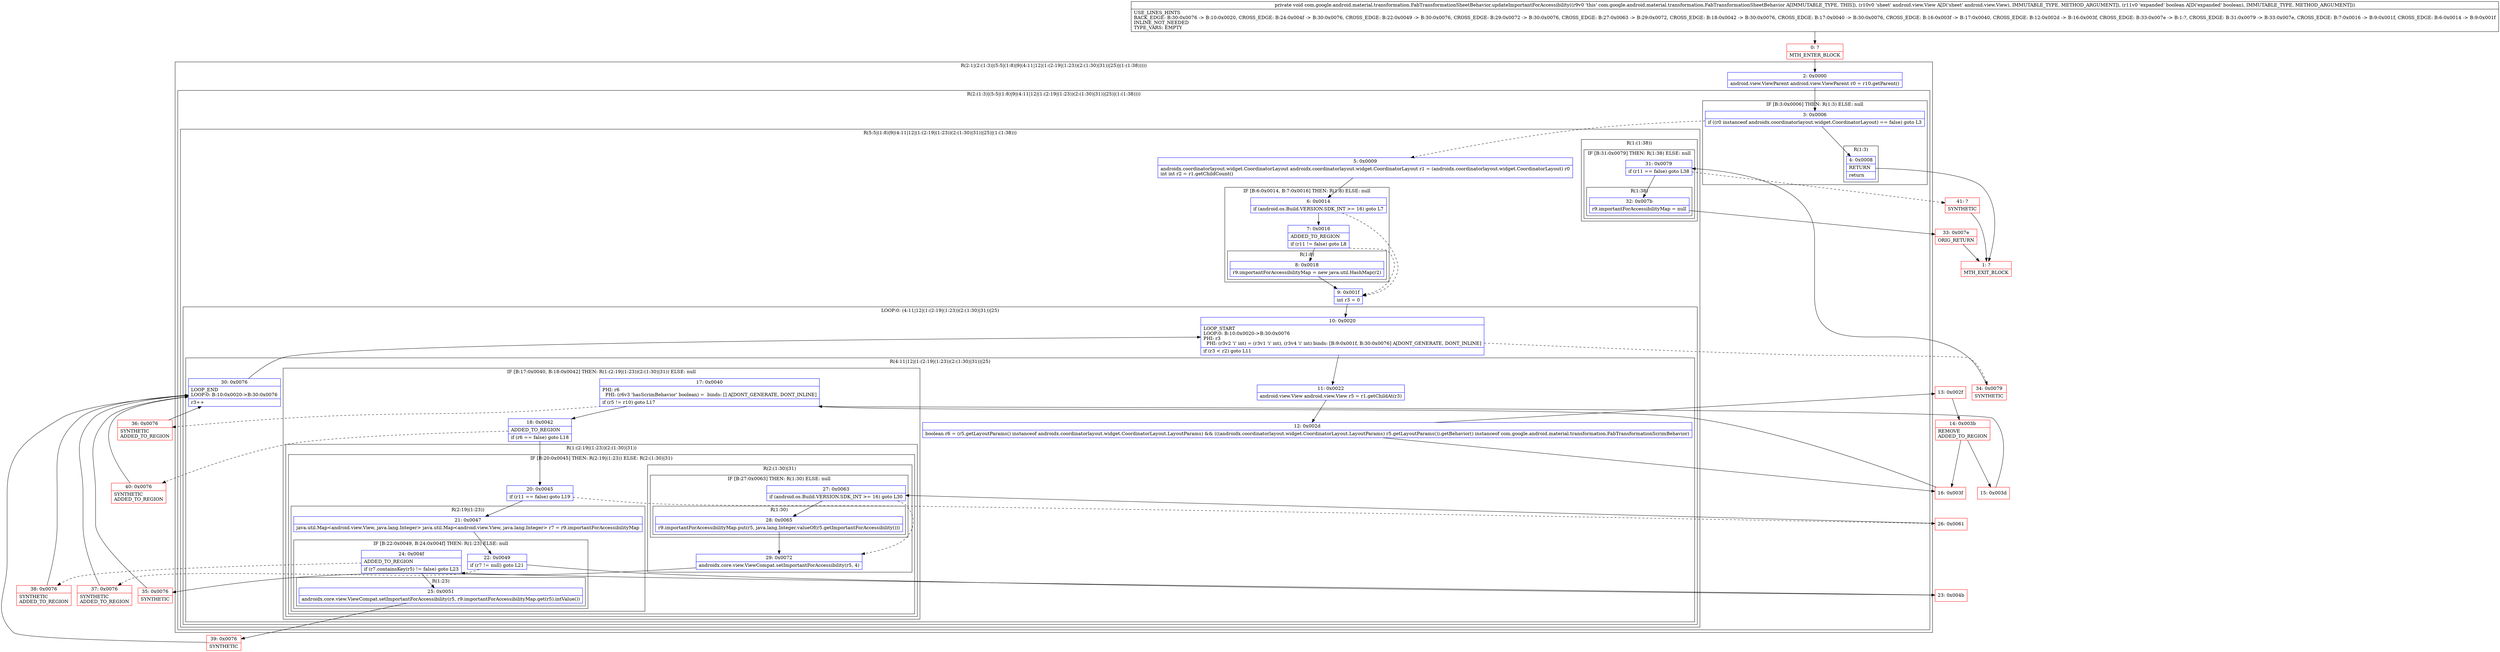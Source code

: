 digraph "CFG forcom.google.android.material.transformation.FabTransformationSheetBehavior.updateImportantForAccessibility(Landroid\/view\/View;Z)V" {
subgraph cluster_Region_1775271447 {
label = "R(2:1|(2:(1:3)|(5:5|(1:8)|9|(4:11|12|(1:(2:19|(1:23))(2:(1:30)|31))|25)|(1:(1:38)))))";
node [shape=record,color=blue];
Node_2 [shape=record,label="{2\:\ 0x0000|android.view.ViewParent android.view.ViewParent r0 = r10.getParent()\l}"];
subgraph cluster_Region_204154185 {
label = "R(2:(1:3)|(5:5|(1:8)|9|(4:11|12|(1:(2:19|(1:23))(2:(1:30)|31))|25)|(1:(1:38))))";
node [shape=record,color=blue];
subgraph cluster_IfRegion_1286008466 {
label = "IF [B:3:0x0006] THEN: R(1:3) ELSE: null";
node [shape=record,color=blue];
Node_3 [shape=record,label="{3\:\ 0x0006|if ((r0 instanceof androidx.coordinatorlayout.widget.CoordinatorLayout) == false) goto L3\l}"];
subgraph cluster_Region_1561258973 {
label = "R(1:3)";
node [shape=record,color=blue];
Node_4 [shape=record,label="{4\:\ 0x0008|RETURN\l|return\l}"];
}
}
subgraph cluster_Region_1299890542 {
label = "R(5:5|(1:8)|9|(4:11|12|(1:(2:19|(1:23))(2:(1:30)|31))|25)|(1:(1:38)))";
node [shape=record,color=blue];
Node_5 [shape=record,label="{5\:\ 0x0009|androidx.coordinatorlayout.widget.CoordinatorLayout androidx.coordinatorlayout.widget.CoordinatorLayout r1 = (androidx.coordinatorlayout.widget.CoordinatorLayout) r0\lint int r2 = r1.getChildCount()\l}"];
subgraph cluster_IfRegion_1437348306 {
label = "IF [B:6:0x0014, B:7:0x0016] THEN: R(1:8) ELSE: null";
node [shape=record,color=blue];
Node_6 [shape=record,label="{6\:\ 0x0014|if (android.os.Build.VERSION.SDK_INT \>= 16) goto L7\l}"];
Node_7 [shape=record,label="{7\:\ 0x0016|ADDED_TO_REGION\l|if (r11 != false) goto L8\l}"];
subgraph cluster_Region_905549047 {
label = "R(1:8)";
node [shape=record,color=blue];
Node_8 [shape=record,label="{8\:\ 0x0018|r9.importantForAccessibilityMap = new java.util.HashMap(r2)\l}"];
}
}
Node_9 [shape=record,label="{9\:\ 0x001f|int r3 = 0\l}"];
subgraph cluster_LoopRegion_1313881764 {
label = "LOOP:0: (4:11|12|(1:(2:19|(1:23))(2:(1:30)|31))|25)";
node [shape=record,color=blue];
Node_10 [shape=record,label="{10\:\ 0x0020|LOOP_START\lLOOP:0: B:10:0x0020\-\>B:30:0x0076\lPHI: r3 \l  PHI: (r3v2 'i' int) = (r3v1 'i' int), (r3v4 'i' int) binds: [B:9:0x001f, B:30:0x0076] A[DONT_GENERATE, DONT_INLINE]\l|if (r3 \< r2) goto L11\l}"];
subgraph cluster_Region_1605597648 {
label = "R(4:11|12|(1:(2:19|(1:23))(2:(1:30)|31))|25)";
node [shape=record,color=blue];
Node_11 [shape=record,label="{11\:\ 0x0022|android.view.View android.view.View r5 = r1.getChildAt(r3)\l}"];
Node_12 [shape=record,label="{12\:\ 0x002d|boolean r6 = (r5.getLayoutParams() instanceof androidx.coordinatorlayout.widget.CoordinatorLayout.LayoutParams) && (((androidx.coordinatorlayout.widget.CoordinatorLayout.LayoutParams) r5.getLayoutParams()).getBehavior() instanceof com.google.android.material.transformation.FabTransformationScrimBehavior)\l}"];
subgraph cluster_IfRegion_1438316465 {
label = "IF [B:17:0x0040, B:18:0x0042] THEN: R(1:(2:19|(1:23))(2:(1:30)|31)) ELSE: null";
node [shape=record,color=blue];
Node_17 [shape=record,label="{17\:\ 0x0040|PHI: r6 \l  PHI: (r6v3 'hasScrimBehavior' boolean) =  binds: [] A[DONT_GENERATE, DONT_INLINE]\l|if (r5 != r10) goto L17\l}"];
Node_18 [shape=record,label="{18\:\ 0x0042|ADDED_TO_REGION\l|if (r6 == false) goto L18\l}"];
subgraph cluster_Region_1711661809 {
label = "R(1:(2:19|(1:23))(2:(1:30)|31))";
node [shape=record,color=blue];
subgraph cluster_IfRegion_860983829 {
label = "IF [B:20:0x0045] THEN: R(2:19|(1:23)) ELSE: R(2:(1:30)|31)";
node [shape=record,color=blue];
Node_20 [shape=record,label="{20\:\ 0x0045|if (r11 == false) goto L19\l}"];
subgraph cluster_Region_797678794 {
label = "R(2:19|(1:23))";
node [shape=record,color=blue];
Node_21 [shape=record,label="{21\:\ 0x0047|java.util.Map\<android.view.View, java.lang.Integer\> java.util.Map\<android.view.View, java.lang.Integer\> r7 = r9.importantForAccessibilityMap\l}"];
subgraph cluster_IfRegion_285436207 {
label = "IF [B:22:0x0049, B:24:0x004f] THEN: R(1:23) ELSE: null";
node [shape=record,color=blue];
Node_22 [shape=record,label="{22\:\ 0x0049|if (r7 != null) goto L21\l}"];
Node_24 [shape=record,label="{24\:\ 0x004f|ADDED_TO_REGION\l|if (r7.containsKey(r5) != false) goto L23\l}"];
subgraph cluster_Region_1755584980 {
label = "R(1:23)";
node [shape=record,color=blue];
Node_25 [shape=record,label="{25\:\ 0x0051|androidx.core.view.ViewCompat.setImportantForAccessibility(r5, r9.importantForAccessibilityMap.get(r5).intValue())\l}"];
}
}
}
subgraph cluster_Region_634110797 {
label = "R(2:(1:30)|31)";
node [shape=record,color=blue];
subgraph cluster_IfRegion_430692257 {
label = "IF [B:27:0x0063] THEN: R(1:30) ELSE: null";
node [shape=record,color=blue];
Node_27 [shape=record,label="{27\:\ 0x0063|if (android.os.Build.VERSION.SDK_INT \>= 16) goto L30\l}"];
subgraph cluster_Region_667860858 {
label = "R(1:30)";
node [shape=record,color=blue];
Node_28 [shape=record,label="{28\:\ 0x0065|r9.importantForAccessibilityMap.put(r5, java.lang.Integer.valueOf(r5.getImportantForAccessibility()))\l}"];
}
}
Node_29 [shape=record,label="{29\:\ 0x0072|androidx.core.view.ViewCompat.setImportantForAccessibility(r5, 4)\l}"];
}
}
}
}
Node_30 [shape=record,label="{30\:\ 0x0076|LOOP_END\lLOOP:0: B:10:0x0020\-\>B:30:0x0076\l|r3++\l}"];
}
}
subgraph cluster_Region_767383527 {
label = "R(1:(1:38))";
node [shape=record,color=blue];
subgraph cluster_IfRegion_1684417227 {
label = "IF [B:31:0x0079] THEN: R(1:38) ELSE: null";
node [shape=record,color=blue];
Node_31 [shape=record,label="{31\:\ 0x0079|if (r11 == false) goto L38\l}"];
subgraph cluster_Region_1536740712 {
label = "R(1:38)";
node [shape=record,color=blue];
Node_32 [shape=record,label="{32\:\ 0x007b|r9.importantForAccessibilityMap = null\l}"];
}
}
}
}
}
}
Node_0 [shape=record,color=red,label="{0\:\ ?|MTH_ENTER_BLOCK\l}"];
Node_1 [shape=record,color=red,label="{1\:\ ?|MTH_EXIT_BLOCK\l}"];
Node_13 [shape=record,color=red,label="{13\:\ 0x002f}"];
Node_14 [shape=record,color=red,label="{14\:\ 0x003b|REMOVE\lADDED_TO_REGION\l}"];
Node_15 [shape=record,color=red,label="{15\:\ 0x003d}"];
Node_23 [shape=record,color=red,label="{23\:\ 0x004b}"];
Node_39 [shape=record,color=red,label="{39\:\ 0x0076|SYNTHETIC\l}"];
Node_38 [shape=record,color=red,label="{38\:\ 0x0076|SYNTHETIC\lADDED_TO_REGION\l}"];
Node_37 [shape=record,color=red,label="{37\:\ 0x0076|SYNTHETIC\lADDED_TO_REGION\l}"];
Node_26 [shape=record,color=red,label="{26\:\ 0x0061}"];
Node_35 [shape=record,color=red,label="{35\:\ 0x0076|SYNTHETIC\l}"];
Node_40 [shape=record,color=red,label="{40\:\ 0x0076|SYNTHETIC\lADDED_TO_REGION\l}"];
Node_36 [shape=record,color=red,label="{36\:\ 0x0076|SYNTHETIC\lADDED_TO_REGION\l}"];
Node_16 [shape=record,color=red,label="{16\:\ 0x003f}"];
Node_34 [shape=record,color=red,label="{34\:\ 0x0079|SYNTHETIC\l}"];
Node_33 [shape=record,color=red,label="{33\:\ 0x007e|ORIG_RETURN\l}"];
Node_41 [shape=record,color=red,label="{41\:\ ?|SYNTHETIC\l}"];
MethodNode[shape=record,label="{private void com.google.android.material.transformation.FabTransformationSheetBehavior.updateImportantForAccessibility((r9v0 'this' com.google.android.material.transformation.FabTransformationSheetBehavior A[IMMUTABLE_TYPE, THIS]), (r10v0 'sheet' android.view.View A[D('sheet' android.view.View), IMMUTABLE_TYPE, METHOD_ARGUMENT]), (r11v0 'expanded' boolean A[D('expanded' boolean), IMMUTABLE_TYPE, METHOD_ARGUMENT]))  | USE_LINES_HINTS\lBACK_EDGE: B:30:0x0076 \-\> B:10:0x0020, CROSS_EDGE: B:24:0x004f \-\> B:30:0x0076, CROSS_EDGE: B:22:0x0049 \-\> B:30:0x0076, CROSS_EDGE: B:29:0x0072 \-\> B:30:0x0076, CROSS_EDGE: B:27:0x0063 \-\> B:29:0x0072, CROSS_EDGE: B:18:0x0042 \-\> B:30:0x0076, CROSS_EDGE: B:17:0x0040 \-\> B:30:0x0076, CROSS_EDGE: B:16:0x003f \-\> B:17:0x0040, CROSS_EDGE: B:12:0x002d \-\> B:16:0x003f, CROSS_EDGE: B:33:0x007e \-\> B:1:?, CROSS_EDGE: B:31:0x0079 \-\> B:33:0x007e, CROSS_EDGE: B:7:0x0016 \-\> B:9:0x001f, CROSS_EDGE: B:6:0x0014 \-\> B:9:0x001f\lINLINE_NOT_NEEDED\lTYPE_VARS: EMPTY\l}"];
MethodNode -> Node_0;Node_2 -> Node_3;
Node_3 -> Node_4;
Node_3 -> Node_5[style=dashed];
Node_4 -> Node_1;
Node_5 -> Node_6;
Node_6 -> Node_7;
Node_6 -> Node_9[style=dashed];
Node_7 -> Node_8;
Node_7 -> Node_9[style=dashed];
Node_8 -> Node_9;
Node_9 -> Node_10;
Node_10 -> Node_11;
Node_10 -> Node_34[style=dashed];
Node_11 -> Node_12;
Node_12 -> Node_13;
Node_12 -> Node_16;
Node_17 -> Node_18;
Node_17 -> Node_36[style=dashed];
Node_18 -> Node_20;
Node_18 -> Node_40[style=dashed];
Node_20 -> Node_21;
Node_20 -> Node_26[style=dashed];
Node_21 -> Node_22;
Node_22 -> Node_23;
Node_22 -> Node_37[style=dashed];
Node_24 -> Node_25;
Node_24 -> Node_38[style=dashed];
Node_25 -> Node_39;
Node_27 -> Node_28;
Node_27 -> Node_29[style=dashed];
Node_28 -> Node_29;
Node_29 -> Node_35;
Node_30 -> Node_10;
Node_31 -> Node_32;
Node_31 -> Node_41[style=dashed];
Node_32 -> Node_33;
Node_0 -> Node_2;
Node_13 -> Node_14;
Node_14 -> Node_15;
Node_14 -> Node_16;
Node_15 -> Node_17;
Node_23 -> Node_24;
Node_39 -> Node_30;
Node_38 -> Node_30;
Node_37 -> Node_30;
Node_26 -> Node_27;
Node_35 -> Node_30;
Node_40 -> Node_30;
Node_36 -> Node_30;
Node_16 -> Node_17;
Node_34 -> Node_31;
Node_33 -> Node_1;
Node_41 -> Node_1;
}

